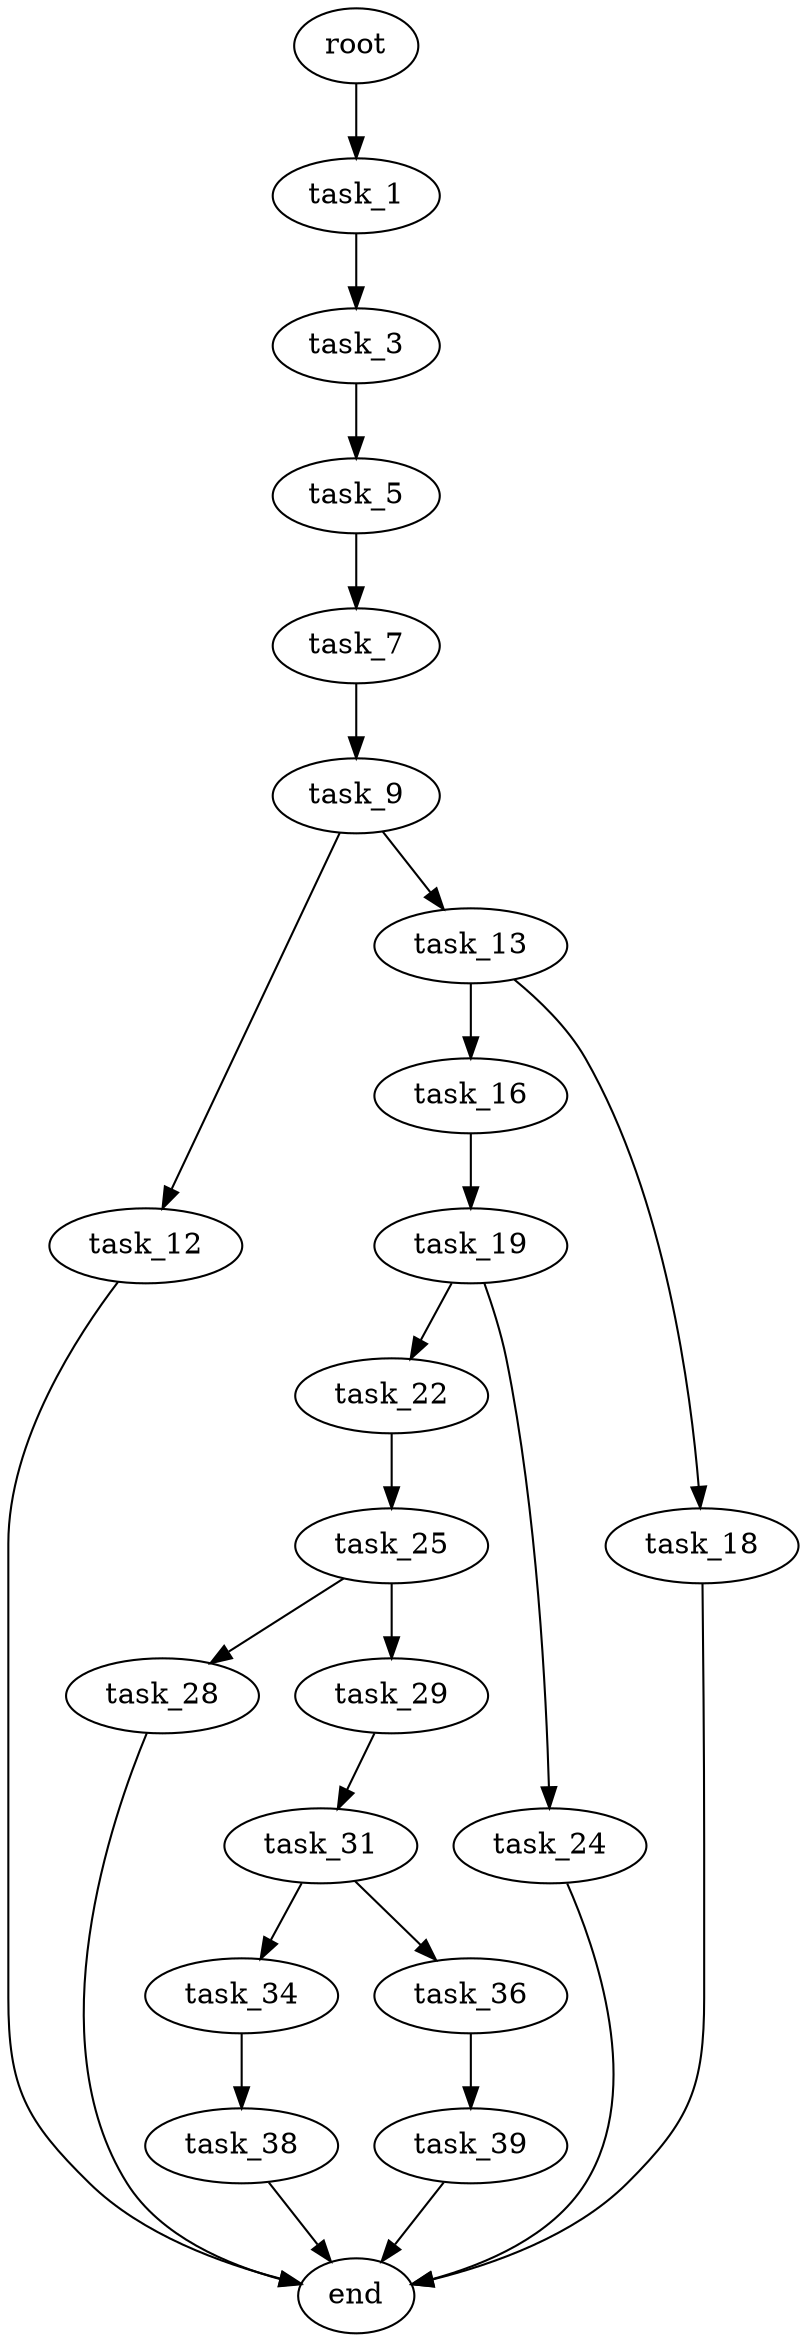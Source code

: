 digraph G {
  root [size="0.000000"];
  task_1 [size="468661264.000000"];
  task_3 [size="8589934592.000000"];
  task_5 [size="869049736793.000000"];
  task_7 [size="683940533.000000"];
  task_9 [size="5653840079.000000"];
  task_12 [size="38897937046.000000"];
  task_13 [size="5620818691.000000"];
  task_16 [size="47216567226.000000"];
  task_18 [size="549755813888.000000"];
  task_19 [size="68719476736.000000"];
  task_22 [size="121931505170.000000"];
  task_24 [size="1304519799.000000"];
  task_25 [size="68719476736.000000"];
  task_28 [size="714819831780.000000"];
  task_29 [size="248431314529.000000"];
  task_31 [size="51458429180.000000"];
  task_34 [size="6772775071.000000"];
  task_36 [size="68719476736.000000"];
  task_38 [size="368293445632.000000"];
  task_39 [size="549755813888.000000"];
  end [size="0.000000"];

  root -> task_1 [size="1.000000"];
  task_1 -> task_3 [size="33554432.000000"];
  task_3 -> task_5 [size="33554432.000000"];
  task_5 -> task_7 [size="679477248.000000"];
  task_7 -> task_9 [size="33554432.000000"];
  task_9 -> task_12 [size="134217728.000000"];
  task_9 -> task_13 [size="134217728.000000"];
  task_12 -> end [size="1.000000"];
  task_13 -> task_16 [size="301989888.000000"];
  task_13 -> task_18 [size="301989888.000000"];
  task_16 -> task_19 [size="134217728.000000"];
  task_18 -> end [size="1.000000"];
  task_19 -> task_22 [size="134217728.000000"];
  task_19 -> task_24 [size="134217728.000000"];
  task_22 -> task_25 [size="209715200.000000"];
  task_24 -> end [size="1.000000"];
  task_25 -> task_28 [size="134217728.000000"];
  task_25 -> task_29 [size="134217728.000000"];
  task_28 -> end [size="1.000000"];
  task_29 -> task_31 [size="301989888.000000"];
  task_31 -> task_34 [size="134217728.000000"];
  task_31 -> task_36 [size="134217728.000000"];
  task_34 -> task_38 [size="134217728.000000"];
  task_36 -> task_39 [size="134217728.000000"];
  task_38 -> end [size="1.000000"];
  task_39 -> end [size="1.000000"];
}
